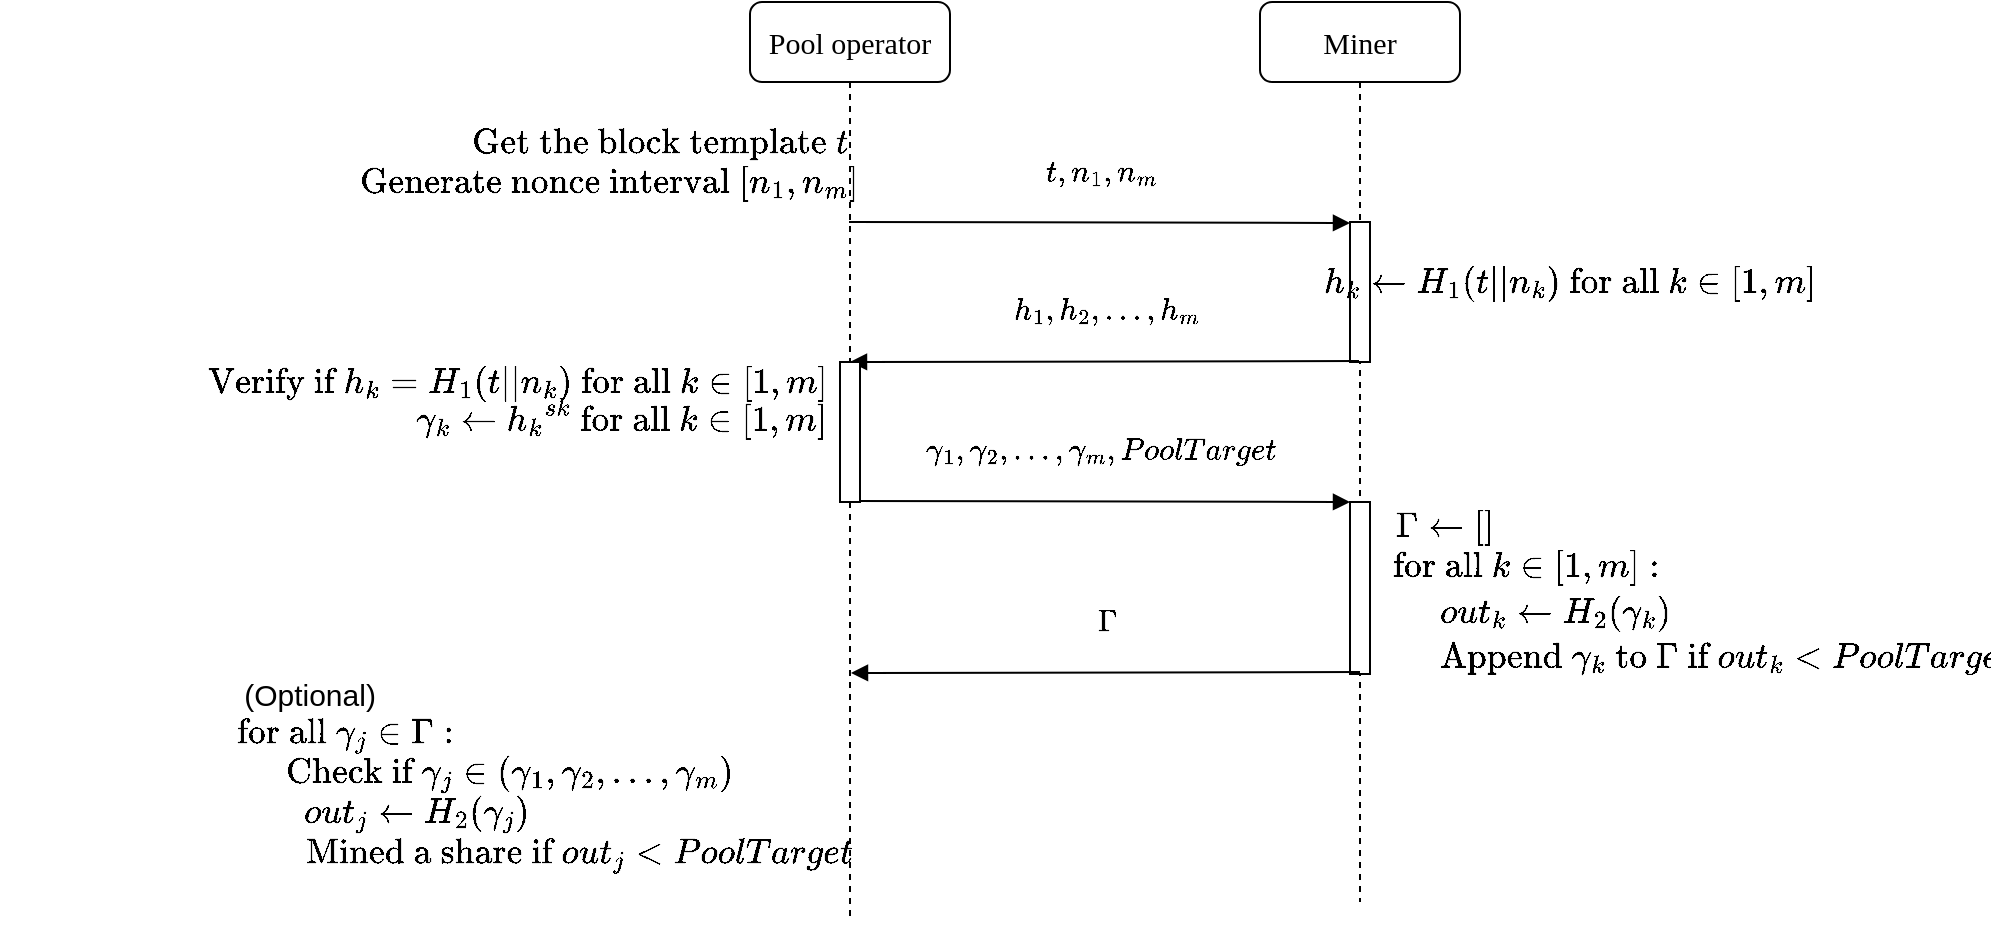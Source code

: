 <mxfile version="11.3.0" type="device" pages="1"><diagram name="Page-1" id="13e1069c-82ec-6db2-03f1-153e76fe0fe0"><mxGraphModel dx="2206" dy="763" grid="1" gridSize="10" guides="1" tooltips="1" connect="1" arrows="1" fold="1" page="1" pageScale="1" pageWidth="1100" pageHeight="850" background="#ffffff" math="1" shadow="0"><root><mxCell id="0"/><mxCell id="1" parent="0"/><mxCell id="7baba1c4bc27f4b0-2" value="Miner" style="shape=umlLifeline;perimeter=lifelinePerimeter;whiteSpace=wrap;html=1;container=1;collapsible=0;recursiveResize=0;outlineConnect=0;rounded=1;shadow=0;comic=0;labelBackgroundColor=none;strokeColor=#000000;strokeWidth=1;fillColor=#FFFFFF;fontFamily=Verdana;fontSize=15;fontColor=#000000;align=center;" parent="1" vertex="1"><mxGeometry x="355" y="140" width="100" height="450" as="geometry"/></mxCell><mxCell id="7baba1c4bc27f4b0-10" value="" style="html=1;points=[];perimeter=orthogonalPerimeter;rounded=0;shadow=0;comic=0;labelBackgroundColor=none;strokeColor=#000000;strokeWidth=1;fillColor=#FFFFFF;fontFamily=Verdana;fontSize=15;fontColor=#000000;align=center;" parent="7baba1c4bc27f4b0-2" vertex="1"><mxGeometry x="45" y="110" width="10" height="70" as="geometry"/></mxCell><mxCell id="LfNqr2m0fcElizbRVnIm-1" value="" style="html=1;points=[];perimeter=orthogonalPerimeter;rounded=0;shadow=0;comic=0;labelBackgroundColor=none;strokeColor=#000000;strokeWidth=1;fillColor=#FFFFFF;fontFamily=Verdana;fontSize=15;fontColor=#000000;align=center;" parent="7baba1c4bc27f4b0-2" vertex="1"><mxGeometry x="45" y="250" width="10" height="86" as="geometry"/></mxCell><mxCell id="7baba1c4bc27f4b0-8" value="Pool operator" style="shape=umlLifeline;perimeter=lifelinePerimeter;whiteSpace=wrap;html=1;container=1;collapsible=0;recursiveResize=0;outlineConnect=0;rounded=1;shadow=0;comic=0;labelBackgroundColor=none;strokeColor=#000000;strokeWidth=1;fillColor=#FFFFFF;fontFamily=Verdana;fontSize=15;fontColor=#000000;align=center;" parent="1" vertex="1"><mxGeometry x="100" y="140" width="100" height="460" as="geometry"/></mxCell><mxCell id="OPTunUZCcI2pkkg1waH8-1" value="$$\text{Get the block template}\ t$$" style="text;html=1;strokeColor=none;fillColor=none;align=center;verticalAlign=middle;whiteSpace=wrap;rounded=0;fontSize=15;" parent="1" vertex="1"><mxGeometry x="-40" y="200" width="190" height="20" as="geometry"/></mxCell><mxCell id="OPTunUZCcI2pkkg1waH8-13" value="$$t, n_1, n_m$$" style="html=1;verticalAlign=bottom;endArrow=block;labelBackgroundColor=none;fontFamily=Verdana;fontSize=15;edgeStyle=elbowEdgeStyle;elbow=vertical;" parent="1" edge="1"><mxGeometry relative="1" as="geometry"><mxPoint x="149.5" y="250" as="sourcePoint"/><mxPoint x="400" y="250.5" as="targetPoint"/></mxGeometry></mxCell><mxCell id="OPTunUZCcI2pkkg1waH8-14" value="$$h_k \gets H_1(t || n_k) \text{ for all } k \in [1, m]$$" style="text;html=1;strokeColor=none;fillColor=none;align=center;verticalAlign=middle;whiteSpace=wrap;rounded=0;fontSize=15;" parent="1" vertex="1"><mxGeometry x="410" y="270" width="200" height="20" as="geometry"/></mxCell><mxCell id="OPTunUZCcI2pkkg1waH8-15" value="$$h_1, h_2, \dots, h_m$$" style="html=1;verticalAlign=bottom;endArrow=block;labelBackgroundColor=none;fontFamily=Verdana;fontSize=15;edgeStyle=elbowEdgeStyle;elbow=vertical;exitX=0.4;exitY=0.983;exitDx=0;exitDy=0;exitPerimeter=0;entryX=0.5;entryY=0;entryDx=0;entryDy=0;entryPerimeter=0;" parent="1" target="LfNqr2m0fcElizbRVnIm-16" edge="1"><mxGeometry relative="1" as="geometry"><mxPoint x="404.5" y="319.5" as="sourcePoint"/><mxPoint x="160" y="320" as="targetPoint"/></mxGeometry></mxCell><mxCell id="OPTunUZCcI2pkkg1waH8-16" value="$$\gamma_k \gets {h_k}^{sk} \text{ for all } k \in [1, m]$$" style="text;html=1;strokeColor=none;fillColor=none;align=center;verticalAlign=middle;whiteSpace=wrap;rounded=0;fontSize=15;" parent="1" vertex="1"><mxGeometry x="-70" y="338" width="211" height="20" as="geometry"/></mxCell><mxCell id="wyljTzHEdW2PGrN6jf6M-1" value="$$\text{Generate nonce interval } [n_1, n_m]$$" style="text;html=1;strokeColor=none;fillColor=none;align=center;verticalAlign=middle;whiteSpace=wrap;rounded=0;fontSize=15;" parent="1" vertex="1"><mxGeometry x="-90" y="220" width="240" height="20" as="geometry"/></mxCell><mxCell id="LfNqr2m0fcElizbRVnIm-2" value="$$out_k \gets H_2(\gamma_k)$$" style="text;html=1;strokeColor=none;fillColor=none;align=center;verticalAlign=middle;whiteSpace=wrap;rounded=0;fontSize=15;" parent="1" vertex="1"><mxGeometry x="455" y="434.5" width="95" height="20" as="geometry"/></mxCell><mxCell id="LfNqr2m0fcElizbRVnIm-4" value="$$\gamma_1, \gamma_2, \dots, \gamma_m, PoolTarget$$" style="html=1;verticalAlign=bottom;endArrow=block;labelBackgroundColor=none;fontFamily=Verdana;fontSize=15;edgeStyle=elbowEdgeStyle;elbow=vertical;" parent="1" edge="1"><mxGeometry relative="1" as="geometry"><mxPoint x="149.5" y="389.5" as="sourcePoint"/><mxPoint x="400" y="390" as="targetPoint"/></mxGeometry></mxCell><mxCell id="LfNqr2m0fcElizbRVnIm-5" value="$$\Gamma$$" style="html=1;verticalAlign=bottom;endArrow=block;labelBackgroundColor=none;fontFamily=Verdana;fontSize=15;edgeStyle=elbowEdgeStyle;elbow=vertical;exitX=0.4;exitY=0.983;exitDx=0;exitDy=0;exitPerimeter=0;" parent="1" edge="1"><mxGeometry relative="1" as="geometry"><mxPoint x="405" y="475" as="sourcePoint"/><mxPoint x="150.5" y="475.5" as="targetPoint"/></mxGeometry></mxCell><mxCell id="LfNqr2m0fcElizbRVnIm-6" value="$$\text{Append } \gamma_k \text{ to } \Gamma \text{ if } out_k &amp;lt; PoolTarget$$" style="text;html=1;strokeColor=none;fillColor=none;align=center;verticalAlign=middle;whiteSpace=wrap;rounded=0;fontSize=15;" parent="1" vertex="1"><mxGeometry x="455" y="457" width="265" height="20" as="geometry"/></mxCell><mxCell id="LfNqr2m0fcElizbRVnIm-7" value="&lt;span style=&quot;text-align: left; white-space: nowrap; font-size: 15px;&quot;&gt;$$\text{ for all } k \in [1, m]:$$&lt;/span&gt;" style="text;html=1;strokeColor=none;fillColor=none;align=center;verticalAlign=middle;whiteSpace=wrap;rounded=0;fontSize=15;" parent="1" vertex="1"><mxGeometry x="432.5" y="412" width="105" height="20" as="geometry"/></mxCell><mxCell id="LfNqr2m0fcElizbRVnIm-8" value="&lt;span style=&quot;text-align: left; white-space: nowrap; font-size: 15px;&quot;&gt;$$\Gamma \gets []$$&lt;/span&gt;" style="text;html=1;strokeColor=none;fillColor=none;align=center;verticalAlign=middle;whiteSpace=wrap;rounded=0;fontSize=15;" parent="1" vertex="1"><mxGeometry x="420" y="392" width="55" height="20" as="geometry"/></mxCell><mxCell id="LfNqr2m0fcElizbRVnIm-9" value="&lt;span style=&quot;text-align: left; white-space: nowrap; font-size: 15px;&quot;&gt;$$\text{ for all }&amp;nbsp; \gamma_j \in \Gamma:$$&lt;/span&gt;" style="text;html=1;strokeColor=none;fillColor=none;align=center;verticalAlign=middle;whiteSpace=wrap;rounded=0;fontSize=15;" parent="1" vertex="1"><mxGeometry x="-165.5" y="496" width="120" height="20" as="geometry"/></mxCell><mxCell id="LfNqr2m0fcElizbRVnIm-10" value="&lt;span style=&quot;text-align: left; white-space: nowrap; font-size: 15px;&quot;&gt;$$out_j \gets H_2(\gamma_j)$$&lt;/span&gt;" style="text;html=1;strokeColor=none;fillColor=none;align=center;verticalAlign=middle;whiteSpace=wrap;rounded=0;fontSize=15;" parent="1" vertex="1"><mxGeometry x="-123.5" y="536" width="113" height="20" as="geometry"/></mxCell><mxCell id="LfNqr2m0fcElizbRVnIm-11" value="$$\text{Mined a share if }&amp;nbsp; out_j &amp;lt; PoolTarget$$" style="text;html=1;strokeColor=none;fillColor=none;align=center;verticalAlign=middle;whiteSpace=wrap;rounded=0;fontSize=15;" parent="1" vertex="1"><mxGeometry x="-120" y="556" width="270" height="20" as="geometry"/></mxCell><mxCell id="LfNqr2m0fcElizbRVnIm-12" value="&lt;span style=&quot;text-align: left; white-space: nowrap; font-size: 15px;&quot;&gt;$$\text{Check if } \gamma_j \in (\gamma_1, \gamma_2, \dots, \gamma_m)$$&lt;/span&gt;" style="text;html=1;strokeColor=none;fillColor=none;align=center;verticalAlign=middle;whiteSpace=wrap;rounded=0;fontSize=15;" parent="1" vertex="1"><mxGeometry x="-130.5" y="516" width="220" height="20" as="geometry"/></mxCell><mxCell id="LfNqr2m0fcElizbRVnIm-13" value="&lt;div style=&quot;text-align: left; font-size: 15px;&quot;&gt;&lt;span style=&quot;font-size: 15px;&quot;&gt;(Optional)&lt;/span&gt;&lt;/div&gt;" style="text;html=1;strokeColor=none;fillColor=none;align=center;verticalAlign=middle;whiteSpace=wrap;rounded=0;fontSize=15;" parent="1" vertex="1"><mxGeometry x="-153" y="475.5" width="66" height="20" as="geometry"/></mxCell><mxCell id="LfNqr2m0fcElizbRVnIm-16" value="" style="html=1;points=[];perimeter=orthogonalPerimeter;rounded=0;shadow=0;comic=0;labelBackgroundColor=none;strokeColor=#000000;strokeWidth=1;fillColor=#FFFFFF;fontFamily=Verdana;fontSize=15;fontColor=#000000;align=center;" parent="1" vertex="1"><mxGeometry x="145" y="320" width="10" height="70" as="geometry"/></mxCell><mxCell id="7OBE_8uAgPB0yDqZn8mu-1" value="$$\text{Verify if } h_k = H_1(t || n_k) \text{ for all } k \in [1, m]$$" style="text;html=1;strokeColor=none;fillColor=none;align=center;verticalAlign=middle;whiteSpace=wrap;rounded=0;fontSize=15;" parent="1" vertex="1"><mxGeometry x="-170" y="320" width="308" height="20" as="geometry"/></mxCell></root></mxGraphModel></diagram></mxfile>